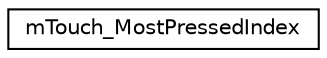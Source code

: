 digraph "Graphical Class Hierarchy"
{
  edge [fontname="Helvetica",fontsize="10",labelfontname="Helvetica",labelfontsize="10"];
  node [fontname="Helvetica",fontsize="10",shape=record];
  rankdir="LR";
  Node1 [label="mTouch_MostPressedIndex",height=0.2,width=0.4,color="black", fillcolor="white", style="filled",URL="$structm_touch___most_pressed_index.html"];
}
